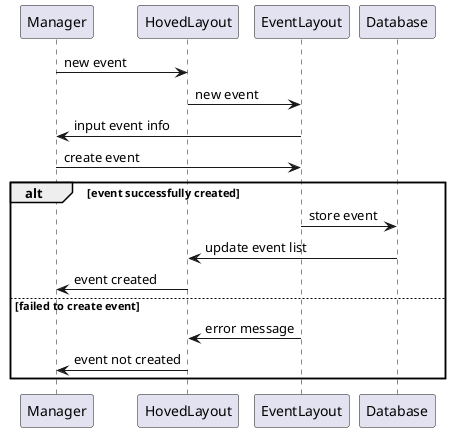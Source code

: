 @startuml
Manager -> HovedLayout: new event
HovedLayout -> EventLayout: new event
EventLayout -> Manager: input event info
Manager -> EventLayout: create event
alt event successfully created
EventLayout -> Database: store event
Database -> HovedLayout: update event list
HovedLayout -> Manager: event created
else failed to create event
EventLayout -> HovedLayout: error message
HovedLayout -> Manager: event not created
end
@enduml